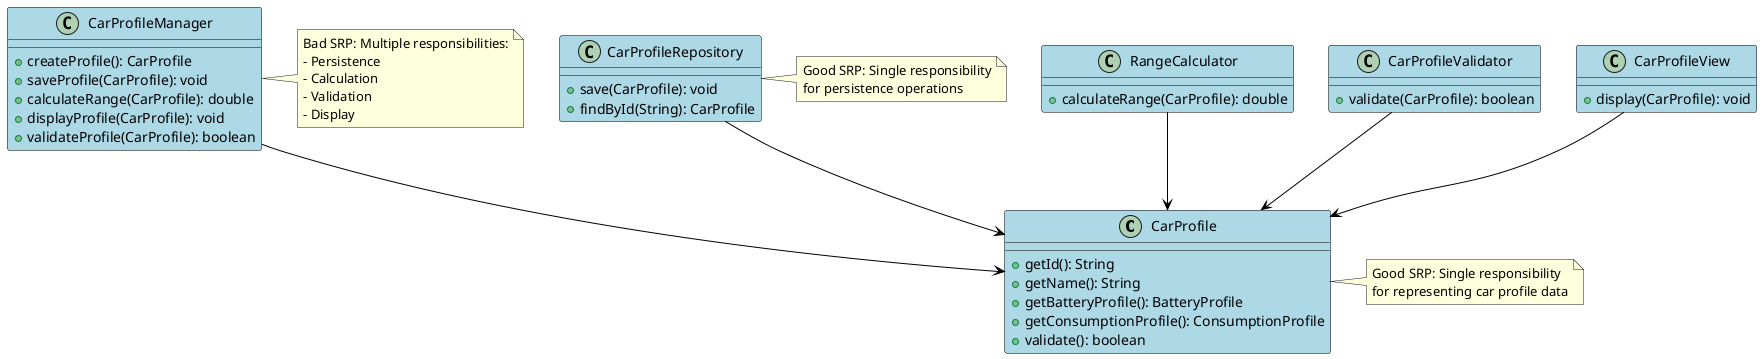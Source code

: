 @startuml ULRICA Single Responsibility Principle

' Styling
skinparam backgroundColor white
skinparam class {
    BackgroundColor LightBlue
    ArrowColor Black
    BorderColor Black
}

' Good SRP Example
class "CarProfile" {
    + getId(): String
    + getName(): String
    + getBatteryProfile(): BatteryProfile
    + getConsumptionProfile(): ConsumptionProfile
    + validate(): boolean
}

' Bad SRP Example
class "CarProfileManager" {
    + createProfile(): CarProfile
    + saveProfile(CarProfile): void
    + calculateRange(CarProfile): double
    + displayProfile(CarProfile): void
    + validateProfile(CarProfile): boolean
}

' Good SRP Refactored
class "CarProfileRepository" {
    + save(CarProfile): void
    + findById(String): CarProfile
}

class "RangeCalculator" {
    + calculateRange(CarProfile): double
}

class "CarProfileValidator" {
    + validate(CarProfile): boolean
}

class "CarProfileView" {
    + display(CarProfile): void
}

' Relationships
CarProfileManager --> CarProfile
CarProfileRepository --> CarProfile
RangeCalculator --> CarProfile
CarProfileValidator --> CarProfile
CarProfileView --> CarProfile

note right of CarProfile
  Good SRP: Single responsibility
  for representing car profile data
end note

note right of CarProfileManager
  Bad SRP: Multiple responsibilities:
  - Persistence
  - Calculation
  - Validation
  - Display
end note

note right of CarProfileRepository
  Good SRP: Single responsibility
  for persistence operations
end note

@enduml 